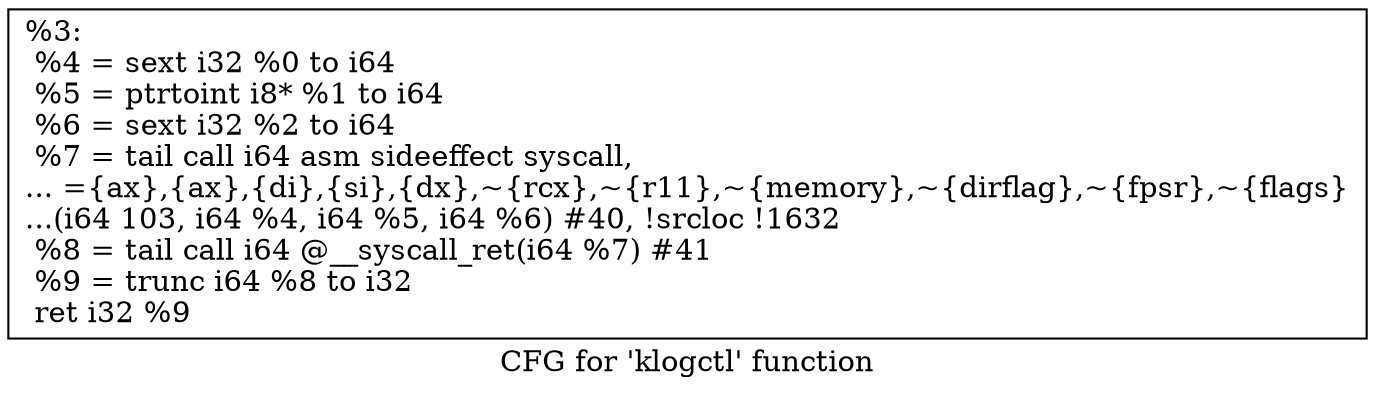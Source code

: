 digraph "CFG for 'klogctl' function" {
	label="CFG for 'klogctl' function";

	Node0x1ea60f0 [shape=record,label="{%3:\l  %4 = sext i32 %0 to i64\l  %5 = ptrtoint i8* %1 to i64\l  %6 = sext i32 %2 to i64\l  %7 = tail call i64 asm sideeffect syscall,\l... =\{ax\},\{ax\},\{di\},\{si\},\{dx\},~\{rcx\},~\{r11\},~\{memory\},~\{dirflag\},~\{fpsr\},~\{flags\}\l...(i64 103, i64 %4, i64 %5, i64 %6) #40, !srcloc !1632\l  %8 = tail call i64 @__syscall_ret(i64 %7) #41\l  %9 = trunc i64 %8 to i32\l  ret i32 %9\l}"];
}
